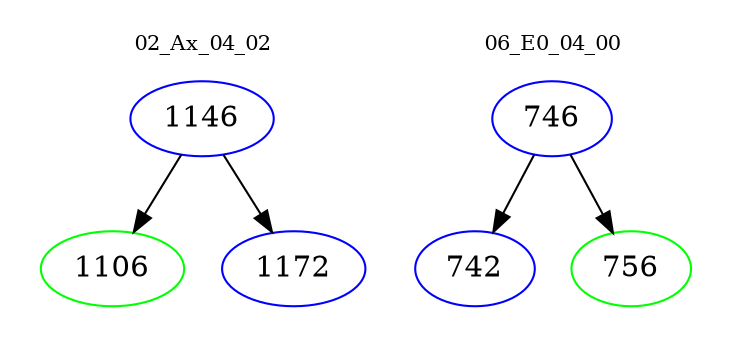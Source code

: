 digraph{
subgraph cluster_0 {
color = white
label = "02_Ax_04_02";
fontsize=10;
T0_1146 [label="1146", color="blue"]
T0_1146 -> T0_1106 [color="black"]
T0_1106 [label="1106", color="green"]
T0_1146 -> T0_1172 [color="black"]
T0_1172 [label="1172", color="blue"]
}
subgraph cluster_1 {
color = white
label = "06_E0_04_00";
fontsize=10;
T1_746 [label="746", color="blue"]
T1_746 -> T1_742 [color="black"]
T1_742 [label="742", color="blue"]
T1_746 -> T1_756 [color="black"]
T1_756 [label="756", color="green"]
}
}
